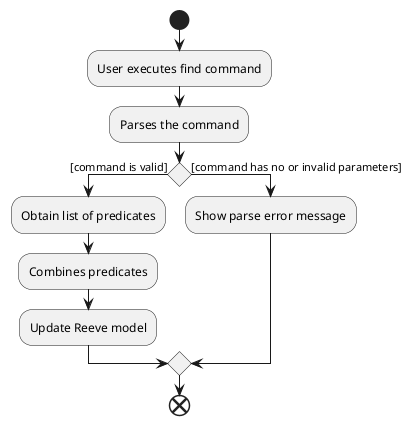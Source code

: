@startuml
start
:User executes find command;
:Parses the command;
if () then ([command is valid])
    :Obtain list of predicates;
    :Combines predicates;
    :Update Reeve model;

else ([command has no or invalid parameters])
    :Show parse error message;

endif
end
@enduml

